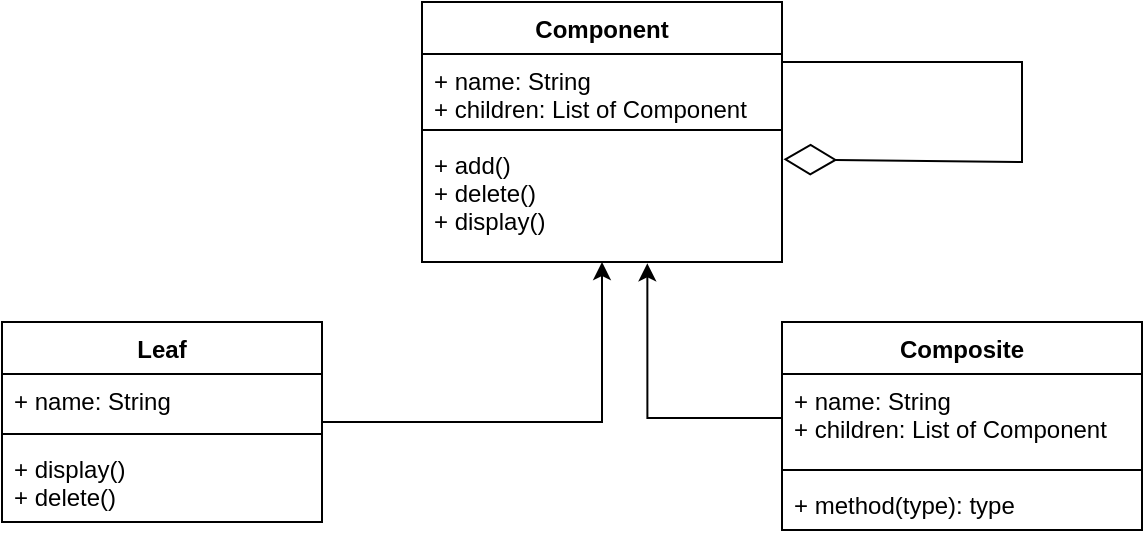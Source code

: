 <mxfile version="20.8.16" type="device"><diagram name="Page-1" id="46ogTC7TSbxpANMFQ1q6"><mxGraphModel dx="1100" dy="817" grid="1" gridSize="10" guides="1" tooltips="1" connect="1" arrows="1" fold="1" page="1" pageScale="1" pageWidth="850" pageHeight="1100" math="0" shadow="0"><root><mxCell id="0"/><mxCell id="1" parent="0"/><mxCell id="0hi8Mgu3aMCCChuHKEOj-1" value="Component" style="swimlane;fontStyle=1;align=center;verticalAlign=top;childLayout=stackLayout;horizontal=1;startSize=26;horizontalStack=0;resizeParent=1;resizeParentMax=0;resizeLast=0;collapsible=1;marginBottom=0;" vertex="1" parent="1"><mxGeometry x="340" y="160" width="180" height="130" as="geometry"/></mxCell><mxCell id="0hi8Mgu3aMCCChuHKEOj-2" value="+ name: String&#10;+ children: List of Component" style="text;strokeColor=none;fillColor=none;align=left;verticalAlign=top;spacingLeft=4;spacingRight=4;overflow=hidden;rotatable=0;points=[[0,0.5],[1,0.5]];portConstraint=eastwest;" vertex="1" parent="0hi8Mgu3aMCCChuHKEOj-1"><mxGeometry y="26" width="180" height="34" as="geometry"/></mxCell><mxCell id="0hi8Mgu3aMCCChuHKEOj-3" value="" style="line;strokeWidth=1;fillColor=none;align=left;verticalAlign=middle;spacingTop=-1;spacingLeft=3;spacingRight=3;rotatable=0;labelPosition=right;points=[];portConstraint=eastwest;strokeColor=inherit;" vertex="1" parent="0hi8Mgu3aMCCChuHKEOj-1"><mxGeometry y="60" width="180" height="8" as="geometry"/></mxCell><mxCell id="0hi8Mgu3aMCCChuHKEOj-4" value="+ add()&#10;+ delete()&#10;+ display()" style="text;strokeColor=none;fillColor=none;align=left;verticalAlign=top;spacingLeft=4;spacingRight=4;overflow=hidden;rotatable=0;points=[[0,0.5],[1,0.5]];portConstraint=eastwest;" vertex="1" parent="0hi8Mgu3aMCCChuHKEOj-1"><mxGeometry y="68" width="180" height="62" as="geometry"/></mxCell><mxCell id="0hi8Mgu3aMCCChuHKEOj-14" style="edgeStyle=orthogonalEdgeStyle;rounded=0;orthogonalLoop=1;jettySize=auto;html=1;" edge="1" parent="1" source="0hi8Mgu3aMCCChuHKEOj-5" target="0hi8Mgu3aMCCChuHKEOj-1"><mxGeometry relative="1" as="geometry"/></mxCell><mxCell id="0hi8Mgu3aMCCChuHKEOj-5" value="Leaf" style="swimlane;fontStyle=1;align=center;verticalAlign=top;childLayout=stackLayout;horizontal=1;startSize=26;horizontalStack=0;resizeParent=1;resizeParentMax=0;resizeLast=0;collapsible=1;marginBottom=0;" vertex="1" parent="1"><mxGeometry x="130" y="320" width="160" height="100" as="geometry"/></mxCell><mxCell id="0hi8Mgu3aMCCChuHKEOj-6" value="+ name: String&#10;" style="text;strokeColor=none;fillColor=none;align=left;verticalAlign=top;spacingLeft=4;spacingRight=4;overflow=hidden;rotatable=0;points=[[0,0.5],[1,0.5]];portConstraint=eastwest;" vertex="1" parent="0hi8Mgu3aMCCChuHKEOj-5"><mxGeometry y="26" width="160" height="26" as="geometry"/></mxCell><mxCell id="0hi8Mgu3aMCCChuHKEOj-7" value="" style="line;strokeWidth=1;fillColor=none;align=left;verticalAlign=middle;spacingTop=-1;spacingLeft=3;spacingRight=3;rotatable=0;labelPosition=right;points=[];portConstraint=eastwest;strokeColor=inherit;" vertex="1" parent="0hi8Mgu3aMCCChuHKEOj-5"><mxGeometry y="52" width="160" height="8" as="geometry"/></mxCell><mxCell id="0hi8Mgu3aMCCChuHKEOj-8" value="+ display()&#10;+ delete()" style="text;strokeColor=none;fillColor=none;align=left;verticalAlign=top;spacingLeft=4;spacingRight=4;overflow=hidden;rotatable=0;points=[[0,0.5],[1,0.5]];portConstraint=eastwest;" vertex="1" parent="0hi8Mgu3aMCCChuHKEOj-5"><mxGeometry y="60" width="160" height="40" as="geometry"/></mxCell><mxCell id="0hi8Mgu3aMCCChuHKEOj-9" value="Composite" style="swimlane;fontStyle=1;align=center;verticalAlign=top;childLayout=stackLayout;horizontal=1;startSize=26;horizontalStack=0;resizeParent=1;resizeParentMax=0;resizeLast=0;collapsible=1;marginBottom=0;" vertex="1" parent="1"><mxGeometry x="520" y="320" width="180" height="104" as="geometry"/></mxCell><mxCell id="0hi8Mgu3aMCCChuHKEOj-10" value="+ name: String&#10;+ children: List of Component" style="text;strokeColor=none;fillColor=none;align=left;verticalAlign=top;spacingLeft=4;spacingRight=4;overflow=hidden;rotatable=0;points=[[0,0.5],[1,0.5]];portConstraint=eastwest;" vertex="1" parent="0hi8Mgu3aMCCChuHKEOj-9"><mxGeometry y="26" width="180" height="44" as="geometry"/></mxCell><mxCell id="0hi8Mgu3aMCCChuHKEOj-11" value="" style="line;strokeWidth=1;fillColor=none;align=left;verticalAlign=middle;spacingTop=-1;spacingLeft=3;spacingRight=3;rotatable=0;labelPosition=right;points=[];portConstraint=eastwest;strokeColor=inherit;" vertex="1" parent="0hi8Mgu3aMCCChuHKEOj-9"><mxGeometry y="70" width="180" height="8" as="geometry"/></mxCell><mxCell id="0hi8Mgu3aMCCChuHKEOj-12" value="+ method(type): type" style="text;strokeColor=none;fillColor=none;align=left;verticalAlign=top;spacingLeft=4;spacingRight=4;overflow=hidden;rotatable=0;points=[[0,0.5],[1,0.5]];portConstraint=eastwest;" vertex="1" parent="0hi8Mgu3aMCCChuHKEOj-9"><mxGeometry y="78" width="180" height="26" as="geometry"/></mxCell><mxCell id="0hi8Mgu3aMCCChuHKEOj-15" style="edgeStyle=orthogonalEdgeStyle;rounded=0;orthogonalLoop=1;jettySize=auto;html=1;entryX=0.626;entryY=1.011;entryDx=0;entryDy=0;entryPerimeter=0;" edge="1" parent="1" source="0hi8Mgu3aMCCChuHKEOj-10" target="0hi8Mgu3aMCCChuHKEOj-4"><mxGeometry relative="1" as="geometry"/></mxCell><mxCell id="0hi8Mgu3aMCCChuHKEOj-17" value="" style="endArrow=diamondThin;endFill=0;endSize=24;html=1;rounded=0;entryX=1.004;entryY=0.172;entryDx=0;entryDy=0;entryPerimeter=0;" edge="1" parent="1" target="0hi8Mgu3aMCCChuHKEOj-4"><mxGeometry width="160" relative="1" as="geometry"><mxPoint x="520" y="190" as="sourcePoint"/><mxPoint x="680" y="250" as="targetPoint"/><Array as="points"><mxPoint x="640" y="190"/><mxPoint x="640" y="240"/></Array></mxGeometry></mxCell></root></mxGraphModel></diagram></mxfile>